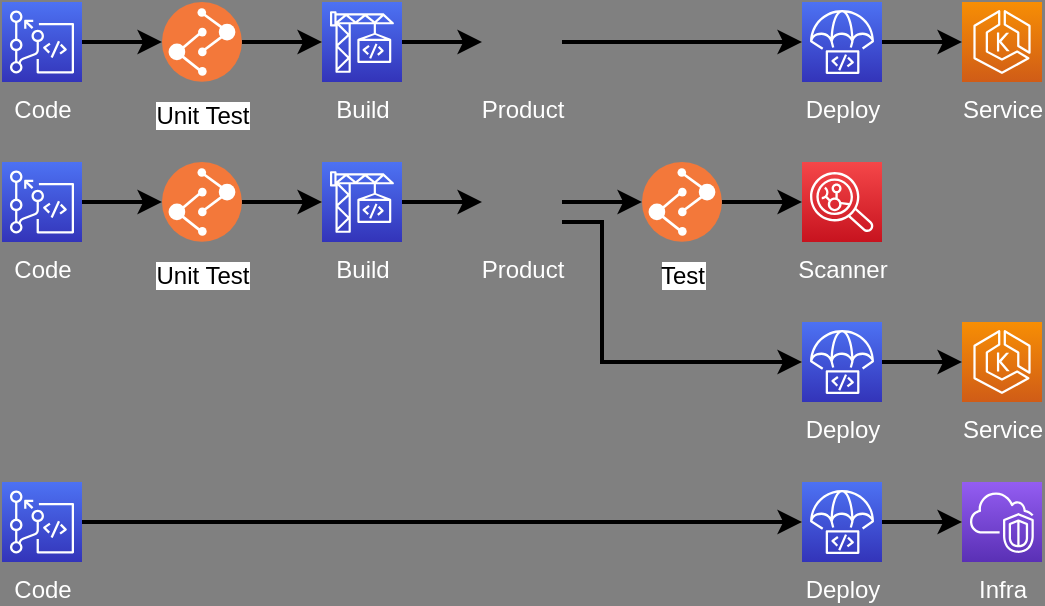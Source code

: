 <mxfile version="20.0.0" type="github">
  <diagram id="yxBl3-nwZFfGeLLCtnZW" name="Page-1">
    <mxGraphModel dx="631" dy="371" grid="1" gridSize="10" guides="1" tooltips="1" connect="1" arrows="1" fold="1" page="1" pageScale="1" pageWidth="827" pageHeight="1169" background="#808080" math="0" shadow="0">
      <root>
        <mxCell id="0" />
        <mxCell id="1" parent="0" />
        <mxCell id="QPv3aUkZbPD1nFX0no3--13" style="edgeStyle=orthogonalEdgeStyle;rounded=0;orthogonalLoop=1;jettySize=auto;html=1;fontColor=#FFFFFF;strokeWidth=2;entryX=0;entryY=0.5;entryDx=0;entryDy=0;" edge="1" parent="1" source="QPv3aUkZbPD1nFX0no3--1" target="QPv3aUkZbPD1nFX0no3--45">
          <mxGeometry relative="1" as="geometry" />
        </mxCell>
        <mxCell id="QPv3aUkZbPD1nFX0no3--1" value="Code" style="sketch=0;points=[[0,0,0],[0.25,0,0],[0.5,0,0],[0.75,0,0],[1,0,0],[0,1,0],[0.25,1,0],[0.5,1,0],[0.75,1,0],[1,1,0],[0,0.25,0],[0,0.5,0],[0,0.75,0],[1,0.25,0],[1,0.5,0],[1,0.75,0]];outlineConnect=0;fontColor=#FFFFFF;gradientColor=#4D72F3;gradientDirection=north;fillColor=#3334B9;strokeColor=#ffffff;dashed=0;verticalLabelPosition=bottom;verticalAlign=top;align=center;html=1;fontSize=12;fontStyle=0;aspect=fixed;shape=mxgraph.aws4.resourceIcon;resIcon=mxgraph.aws4.codecommit;" vertex="1" parent="1">
          <mxGeometry x="80" y="120" width="40" height="40" as="geometry" />
        </mxCell>
        <mxCell id="QPv3aUkZbPD1nFX0no3--52" style="edgeStyle=orthogonalEdgeStyle;rounded=0;orthogonalLoop=1;jettySize=auto;html=1;fontColor=#FFFFFF;endArrow=classic;endFill=1;strokeWidth=2;" edge="1" parent="1" source="QPv3aUkZbPD1nFX0no3--4" target="QPv3aUkZbPD1nFX0no3--8">
          <mxGeometry relative="1" as="geometry" />
        </mxCell>
        <mxCell id="QPv3aUkZbPD1nFX0no3--4" value="Build" style="sketch=0;points=[[0,0,0],[0.25,0,0],[0.5,0,0],[0.75,0,0],[1,0,0],[0,1,0],[0.25,1,0],[0.5,1,0],[0.75,1,0],[1,1,0],[0,0.25,0],[0,0.5,0],[0,0.75,0],[1,0.25,0],[1,0.5,0],[1,0.75,0]];outlineConnect=0;fontColor=#FFFFFF;gradientColor=#4D72F3;gradientDirection=north;fillColor=#3334B9;strokeColor=#ffffff;dashed=0;verticalLabelPosition=bottom;verticalAlign=top;align=center;html=1;fontSize=12;fontStyle=0;aspect=fixed;shape=mxgraph.aws4.resourceIcon;resIcon=mxgraph.aws4.codebuild;labelBackgroundColor=none;" vertex="1" parent="1">
          <mxGeometry x="240" y="120" width="40" height="40" as="geometry" />
        </mxCell>
        <mxCell id="QPv3aUkZbPD1nFX0no3--18" style="edgeStyle=orthogonalEdgeStyle;rounded=0;orthogonalLoop=1;jettySize=auto;html=1;entryX=0;entryY=0.5;entryDx=0;entryDy=0;entryPerimeter=0;fontColor=#FFFFFF;strokeWidth=2;" edge="1" parent="1" source="QPv3aUkZbPD1nFX0no3--5" target="QPv3aUkZbPD1nFX0no3--9">
          <mxGeometry relative="1" as="geometry" />
        </mxCell>
        <mxCell id="QPv3aUkZbPD1nFX0no3--5" value="Deploy" style="sketch=0;points=[[0,0,0],[0.25,0,0],[0.5,0,0],[0.75,0,0],[1,0,0],[0,1,0],[0.25,1,0],[0.5,1,0],[0.75,1,0],[1,1,0],[0,0.25,0],[0,0.5,0],[0,0.75,0],[1,0.25,0],[1,0.5,0],[1,0.75,0]];outlineConnect=0;fontColor=#FFFFFF;gradientColor=#4D72F3;gradientDirection=north;fillColor=#3334B9;strokeColor=#ffffff;dashed=0;verticalLabelPosition=bottom;verticalAlign=top;align=center;html=1;fontSize=12;fontStyle=0;aspect=fixed;shape=mxgraph.aws4.resourceIcon;resIcon=mxgraph.aws4.codedeploy;labelBackgroundColor=none;" vertex="1" parent="1">
          <mxGeometry x="480" y="120" width="40" height="40" as="geometry" />
        </mxCell>
        <mxCell id="QPv3aUkZbPD1nFX0no3--51" style="edgeStyle=orthogonalEdgeStyle;rounded=0;orthogonalLoop=1;jettySize=auto;html=1;entryX=0;entryY=0.5;entryDx=0;entryDy=0;entryPerimeter=0;fontColor=#FFFFFF;endArrow=classic;endFill=1;strokeWidth=2;" edge="1" parent="1" source="QPv3aUkZbPD1nFX0no3--8" target="QPv3aUkZbPD1nFX0no3--5">
          <mxGeometry relative="1" as="geometry" />
        </mxCell>
        <mxCell id="QPv3aUkZbPD1nFX0no3--8" value="Product" style="shape=image;html=1;verticalAlign=top;verticalLabelPosition=bottom;labelBackgroundColor=none;imageAspect=0;aspect=fixed;image=https://cdn1.iconfinder.com/data/icons/hawcons/32/698717-icon-124-document-file-zip-128.png;fontColor=#FFFFFF;" vertex="1" parent="1">
          <mxGeometry x="320" y="120" width="40" height="40" as="geometry" />
        </mxCell>
        <mxCell id="QPv3aUkZbPD1nFX0no3--9" value="Service" style="sketch=0;points=[[0,0,0],[0.25,0,0],[0.5,0,0],[0.75,0,0],[1,0,0],[0,1,0],[0.25,1,0],[0.5,1,0],[0.75,1,0],[1,1,0],[0,0.25,0],[0,0.5,0],[0,0.75,0],[1,0.25,0],[1,0.5,0],[1,0.75,0]];outlineConnect=0;fontColor=#FFFFFF;gradientColor=#F78E04;gradientDirection=north;fillColor=#D05C17;strokeColor=#ffffff;dashed=0;verticalLabelPosition=bottom;verticalAlign=top;align=center;html=1;fontSize=12;fontStyle=0;aspect=fixed;shape=mxgraph.aws4.resourceIcon;resIcon=mxgraph.aws4.eks;labelBackgroundColor=none;" vertex="1" parent="1">
          <mxGeometry x="560" y="120" width="40" height="40" as="geometry" />
        </mxCell>
        <mxCell id="QPv3aUkZbPD1nFX0no3--10" value="Infra" style="sketch=0;points=[[0,0,0],[0.25,0,0],[0.5,0,0],[0.75,0,0],[1,0,0],[0,1,0],[0.25,1,0],[0.5,1,0],[0.75,1,0],[1,1,0],[0,0.25,0],[0,0.5,0],[0,0.75,0],[1,0.25,0],[1,0.5,0],[1,0.75,0]];outlineConnect=0;fontColor=#FFFFFF;gradientColor=#945DF2;gradientDirection=north;fillColor=#5A30B5;strokeColor=#ffffff;dashed=0;verticalLabelPosition=bottom;verticalAlign=top;align=center;html=1;fontSize=12;fontStyle=0;aspect=fixed;shape=mxgraph.aws4.resourceIcon;resIcon=mxgraph.aws4.vpc;labelBackgroundColor=none;" vertex="1" parent="1">
          <mxGeometry x="560" y="360" width="40" height="40" as="geometry" />
        </mxCell>
        <mxCell id="QPv3aUkZbPD1nFX0no3--44" style="edgeStyle=orthogonalEdgeStyle;rounded=0;orthogonalLoop=1;jettySize=auto;html=1;entryX=0;entryY=0.5;entryDx=0;entryDy=0;entryPerimeter=0;fontColor=#FFFFFF;strokeWidth=2;" edge="1" parent="1" source="QPv3aUkZbPD1nFX0no3--16" target="QPv3aUkZbPD1nFX0no3--43">
          <mxGeometry relative="1" as="geometry" />
        </mxCell>
        <mxCell id="QPv3aUkZbPD1nFX0no3--16" value="Test" style="aspect=fixed;perimeter=ellipsePerimeter;html=1;align=center;shadow=0;dashed=0;fontColor=#000000;labelBackgroundColor=none;fontSize=12;spacingTop=3;image;image=img/lib/ibm/devops/build_test.svg;" vertex="1" parent="1">
          <mxGeometry x="400" y="200" width="40" height="40" as="geometry" />
        </mxCell>
        <mxCell id="QPv3aUkZbPD1nFX0no3--19" style="edgeStyle=orthogonalEdgeStyle;rounded=0;orthogonalLoop=1;jettySize=auto;html=1;fontColor=#FFFFFF;strokeWidth=2;startArrow=none;" edge="1" parent="1" source="QPv3aUkZbPD1nFX0no3--47" target="QPv3aUkZbPD1nFX0no3--22">
          <mxGeometry relative="1" as="geometry" />
        </mxCell>
        <mxCell id="QPv3aUkZbPD1nFX0no3--20" value="Code" style="sketch=0;points=[[0,0,0],[0.25,0,0],[0.5,0,0],[0.75,0,0],[1,0,0],[0,1,0],[0.25,1,0],[0.5,1,0],[0.75,1,0],[1,1,0],[0,0.25,0],[0,0.5,0],[0,0.75,0],[1,0.25,0],[1,0.5,0],[1,0.75,0]];outlineConnect=0;fontColor=#FFFFFF;gradientColor=#4D72F3;gradientDirection=north;fillColor=#3334B9;strokeColor=#ffffff;dashed=0;verticalLabelPosition=bottom;verticalAlign=top;align=center;html=1;fontSize=12;fontStyle=0;aspect=fixed;shape=mxgraph.aws4.resourceIcon;resIcon=mxgraph.aws4.codecommit;" vertex="1" parent="1">
          <mxGeometry x="80" y="200" width="40" height="40" as="geometry" />
        </mxCell>
        <mxCell id="QPv3aUkZbPD1nFX0no3--53" style="edgeStyle=orthogonalEdgeStyle;rounded=0;orthogonalLoop=1;jettySize=auto;html=1;fontColor=#FFFFFF;endArrow=classic;endFill=1;strokeWidth=2;" edge="1" parent="1" source="QPv3aUkZbPD1nFX0no3--22" target="QPv3aUkZbPD1nFX0no3--50">
          <mxGeometry relative="1" as="geometry" />
        </mxCell>
        <mxCell id="QPv3aUkZbPD1nFX0no3--22" value="Build" style="sketch=0;points=[[0,0,0],[0.25,0,0],[0.5,0,0],[0.75,0,0],[1,0,0],[0,1,0],[0.25,1,0],[0.5,1,0],[0.75,1,0],[1,1,0],[0,0.25,0],[0,0.5,0],[0,0.75,0],[1,0.25,0],[1,0.5,0],[1,0.75,0]];outlineConnect=0;fontColor=#FFFFFF;gradientColor=#4D72F3;gradientDirection=north;fillColor=#3334B9;strokeColor=#ffffff;dashed=0;verticalLabelPosition=bottom;verticalAlign=top;align=center;html=1;fontSize=12;fontStyle=0;aspect=fixed;shape=mxgraph.aws4.resourceIcon;resIcon=mxgraph.aws4.codebuild;labelBackgroundColor=none;" vertex="1" parent="1">
          <mxGeometry x="240" y="200" width="40" height="40" as="geometry" />
        </mxCell>
        <mxCell id="QPv3aUkZbPD1nFX0no3--23" style="edgeStyle=orthogonalEdgeStyle;rounded=0;orthogonalLoop=1;jettySize=auto;html=1;entryX=0;entryY=0.5;entryDx=0;entryDy=0;entryPerimeter=0;fontColor=#FFFFFF;strokeWidth=2;" edge="1" parent="1" source="QPv3aUkZbPD1nFX0no3--24" target="QPv3aUkZbPD1nFX0no3--25">
          <mxGeometry relative="1" as="geometry" />
        </mxCell>
        <mxCell id="QPv3aUkZbPD1nFX0no3--24" value="Deploy" style="sketch=0;points=[[0,0,0],[0.25,0,0],[0.5,0,0],[0.75,0,0],[1,0,0],[0,1,0],[0.25,1,0],[0.5,1,0],[0.75,1,0],[1,1,0],[0,0.25,0],[0,0.5,0],[0,0.75,0],[1,0.25,0],[1,0.5,0],[1,0.75,0]];outlineConnect=0;fontColor=#FFFFFF;gradientColor=#4D72F3;gradientDirection=north;fillColor=#3334B9;strokeColor=#ffffff;dashed=0;verticalLabelPosition=bottom;verticalAlign=top;align=center;html=1;fontSize=12;fontStyle=0;aspect=fixed;shape=mxgraph.aws4.resourceIcon;resIcon=mxgraph.aws4.codedeploy;labelBackgroundColor=none;" vertex="1" parent="1">
          <mxGeometry x="480" y="280" width="40" height="40" as="geometry" />
        </mxCell>
        <mxCell id="QPv3aUkZbPD1nFX0no3--25" value="Service" style="sketch=0;points=[[0,0,0],[0.25,0,0],[0.5,0,0],[0.75,0,0],[1,0,0],[0,1,0],[0.25,1,0],[0.5,1,0],[0.75,1,0],[1,1,0],[0,0.25,0],[0,0.5,0],[0,0.75,0],[1,0.25,0],[1,0.5,0],[1,0.75,0]];outlineConnect=0;fontColor=#FFFFFF;gradientColor=#F78E04;gradientDirection=north;fillColor=#D05C17;strokeColor=#ffffff;dashed=0;verticalLabelPosition=bottom;verticalAlign=top;align=center;html=1;fontSize=12;fontStyle=0;aspect=fixed;shape=mxgraph.aws4.resourceIcon;resIcon=mxgraph.aws4.eks;labelBackgroundColor=none;" vertex="1" parent="1">
          <mxGeometry x="560" y="280" width="40" height="40" as="geometry" />
        </mxCell>
        <mxCell id="QPv3aUkZbPD1nFX0no3--37" style="edgeStyle=orthogonalEdgeStyle;rounded=0;orthogonalLoop=1;jettySize=auto;html=1;fontColor=#FFFFFF;strokeWidth=2;entryX=0;entryY=0.5;entryDx=0;entryDy=0;entryPerimeter=0;exitX=1;exitY=0.75;exitDx=0;exitDy=0;" edge="1" parent="1" source="QPv3aUkZbPD1nFX0no3--50" target="QPv3aUkZbPD1nFX0no3--24">
          <mxGeometry relative="1" as="geometry">
            <mxPoint x="440" y="299.5" as="targetPoint" />
            <mxPoint x="340" y="299.5" as="sourcePoint" />
            <Array as="points">
              <mxPoint x="380" y="230" />
              <mxPoint x="380" y="300" />
            </Array>
          </mxGeometry>
        </mxCell>
        <mxCell id="QPv3aUkZbPD1nFX0no3--39" style="edgeStyle=orthogonalEdgeStyle;rounded=0;orthogonalLoop=1;jettySize=auto;html=1;fontColor=#FFFFFF;strokeWidth=2;entryX=0;entryY=0.5;entryDx=0;entryDy=0;entryPerimeter=0;" edge="1" parent="1" source="QPv3aUkZbPD1nFX0no3--38" target="QPv3aUkZbPD1nFX0no3--40">
          <mxGeometry relative="1" as="geometry">
            <mxPoint x="560" y="380" as="targetPoint" />
          </mxGeometry>
        </mxCell>
        <mxCell id="QPv3aUkZbPD1nFX0no3--38" value="Code" style="sketch=0;points=[[0,0,0],[0.25,0,0],[0.5,0,0],[0.75,0,0],[1,0,0],[0,1,0],[0.25,1,0],[0.5,1,0],[0.75,1,0],[1,1,0],[0,0.25,0],[0,0.5,0],[0,0.75,0],[1,0.25,0],[1,0.5,0],[1,0.75,0]];outlineConnect=0;fontColor=#FFFFFF;gradientColor=#4D72F3;gradientDirection=north;fillColor=#3334B9;strokeColor=#ffffff;dashed=0;verticalLabelPosition=bottom;verticalAlign=top;align=center;html=1;fontSize=12;fontStyle=0;aspect=fixed;shape=mxgraph.aws4.resourceIcon;resIcon=mxgraph.aws4.codecommit;" vertex="1" parent="1">
          <mxGeometry x="80" y="360" width="40" height="40" as="geometry" />
        </mxCell>
        <mxCell id="QPv3aUkZbPD1nFX0no3--49" style="edgeStyle=orthogonalEdgeStyle;rounded=0;orthogonalLoop=1;jettySize=auto;html=1;entryX=0;entryY=0.5;entryDx=0;entryDy=0;entryPerimeter=0;fontColor=#FFFFFF;endArrow=classic;endFill=1;strokeWidth=2;" edge="1" parent="1" source="QPv3aUkZbPD1nFX0no3--40" target="QPv3aUkZbPD1nFX0no3--10">
          <mxGeometry relative="1" as="geometry" />
        </mxCell>
        <mxCell id="QPv3aUkZbPD1nFX0no3--40" value="Deploy" style="sketch=0;points=[[0,0,0],[0.25,0,0],[0.5,0,0],[0.75,0,0],[1,0,0],[0,1,0],[0.25,1,0],[0.5,1,0],[0.75,1,0],[1,1,0],[0,0.25,0],[0,0.5,0],[0,0.75,0],[1,0.25,0],[1,0.5,0],[1,0.75,0]];outlineConnect=0;fontColor=#FFFFFF;gradientColor=#4D72F3;gradientDirection=north;fillColor=#3334B9;strokeColor=#ffffff;dashed=0;verticalLabelPosition=bottom;verticalAlign=top;align=center;html=1;fontSize=12;fontStyle=0;aspect=fixed;shape=mxgraph.aws4.resourceIcon;resIcon=mxgraph.aws4.codedeploy;labelBackgroundColor=none;" vertex="1" parent="1">
          <mxGeometry x="480" y="360" width="40" height="40" as="geometry" />
        </mxCell>
        <mxCell id="QPv3aUkZbPD1nFX0no3--43" value="Scanner" style="sketch=0;points=[[0,0,0],[0.25,0,0],[0.5,0,0],[0.75,0,0],[1,0,0],[0,1,0],[0.25,1,0],[0.5,1,0],[0.75,1,0],[1,1,0],[0,0.25,0],[0,0.5,0],[0,0.75,0],[1,0.25,0],[1,0.5,0],[1,0.75,0]];outlineConnect=0;fontColor=#FFFFFF;gradientColor=#F54749;gradientDirection=north;fillColor=#C7131F;strokeColor=#ffffff;dashed=0;verticalLabelPosition=bottom;verticalAlign=top;align=center;html=1;fontSize=12;fontStyle=0;aspect=fixed;shape=mxgraph.aws4.resourceIcon;resIcon=mxgraph.aws4.inspector;labelBackgroundColor=none;" vertex="1" parent="1">
          <mxGeometry x="480" y="200" width="40" height="40" as="geometry" />
        </mxCell>
        <mxCell id="QPv3aUkZbPD1nFX0no3--46" style="edgeStyle=orthogonalEdgeStyle;rounded=0;orthogonalLoop=1;jettySize=auto;html=1;fontColor=#FFFFFF;strokeWidth=2;" edge="1" parent="1" source="QPv3aUkZbPD1nFX0no3--45" target="QPv3aUkZbPD1nFX0no3--4">
          <mxGeometry relative="1" as="geometry" />
        </mxCell>
        <mxCell id="QPv3aUkZbPD1nFX0no3--45" value="Unit Test" style="aspect=fixed;perimeter=ellipsePerimeter;html=1;align=center;shadow=0;dashed=0;fontColor=#000000;labelBackgroundColor=none;fontSize=12;spacingTop=3;image;image=img/lib/ibm/devops/build_test.svg;" vertex="1" parent="1">
          <mxGeometry x="160" y="120" width="40" height="40" as="geometry" />
        </mxCell>
        <mxCell id="QPv3aUkZbPD1nFX0no3--47" value="Unit Test" style="aspect=fixed;perimeter=ellipsePerimeter;html=1;align=center;shadow=0;dashed=0;fontColor=#000000;labelBackgroundColor=none;fontSize=12;spacingTop=3;image;image=img/lib/ibm/devops/build_test.svg;" vertex="1" parent="1">
          <mxGeometry x="160" y="200" width="40" height="40" as="geometry" />
        </mxCell>
        <mxCell id="QPv3aUkZbPD1nFX0no3--48" value="" style="edgeStyle=orthogonalEdgeStyle;rounded=0;orthogonalLoop=1;jettySize=auto;html=1;fontColor=#FFFFFF;strokeWidth=2;endArrow=classic;endFill=1;" edge="1" parent="1" source="QPv3aUkZbPD1nFX0no3--20" target="QPv3aUkZbPD1nFX0no3--47">
          <mxGeometry relative="1" as="geometry">
            <mxPoint x="120" y="220" as="sourcePoint" />
            <mxPoint x="240" y="220" as="targetPoint" />
          </mxGeometry>
        </mxCell>
        <mxCell id="QPv3aUkZbPD1nFX0no3--54" style="edgeStyle=orthogonalEdgeStyle;rounded=0;orthogonalLoop=1;jettySize=auto;html=1;entryX=0;entryY=0.5;entryDx=0;entryDy=0;fontColor=#FFFFFF;endArrow=classic;endFill=1;strokeWidth=2;" edge="1" parent="1" source="QPv3aUkZbPD1nFX0no3--50" target="QPv3aUkZbPD1nFX0no3--16">
          <mxGeometry relative="1" as="geometry" />
        </mxCell>
        <mxCell id="QPv3aUkZbPD1nFX0no3--50" value="Product" style="shape=image;html=1;verticalAlign=top;verticalLabelPosition=bottom;labelBackgroundColor=none;imageAspect=0;aspect=fixed;image=https://cdn1.iconfinder.com/data/icons/hawcons/32/698717-icon-124-document-file-zip-128.png;fontColor=#FFFFFF;" vertex="1" parent="1">
          <mxGeometry x="320" y="200" width="40" height="40" as="geometry" />
        </mxCell>
      </root>
    </mxGraphModel>
  </diagram>
</mxfile>
